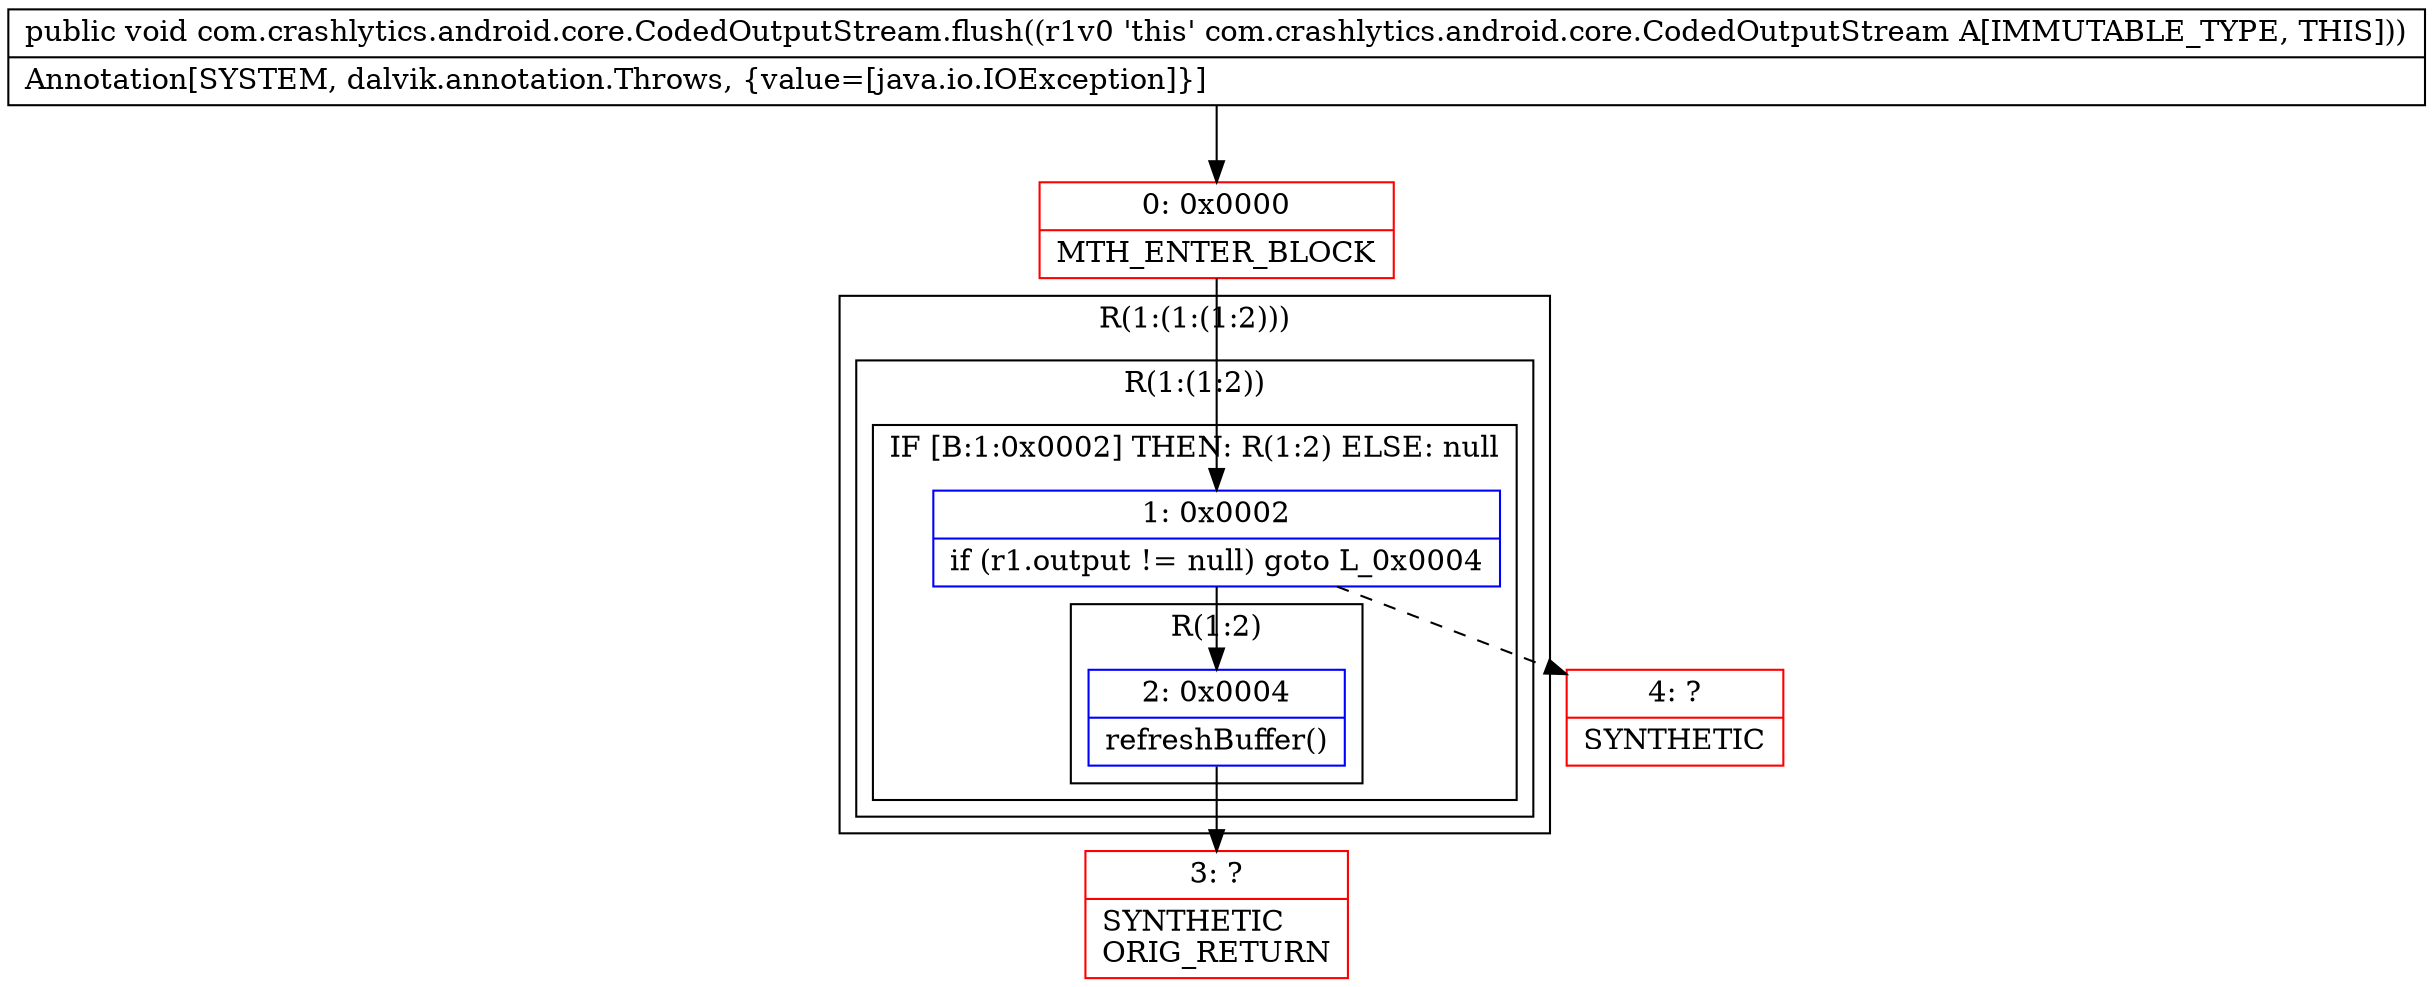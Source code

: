 digraph "CFG forcom.crashlytics.android.core.CodedOutputStream.flush()V" {
subgraph cluster_Region_1536469865 {
label = "R(1:(1:(1:2)))";
node [shape=record,color=blue];
subgraph cluster_Region_733514986 {
label = "R(1:(1:2))";
node [shape=record,color=blue];
subgraph cluster_IfRegion_1546661017 {
label = "IF [B:1:0x0002] THEN: R(1:2) ELSE: null";
node [shape=record,color=blue];
Node_1 [shape=record,label="{1\:\ 0x0002|if (r1.output != null) goto L_0x0004\l}"];
subgraph cluster_Region_251073727 {
label = "R(1:2)";
node [shape=record,color=blue];
Node_2 [shape=record,label="{2\:\ 0x0004|refreshBuffer()\l}"];
}
}
}
}
Node_0 [shape=record,color=red,label="{0\:\ 0x0000|MTH_ENTER_BLOCK\l}"];
Node_3 [shape=record,color=red,label="{3\:\ ?|SYNTHETIC\lORIG_RETURN\l}"];
Node_4 [shape=record,color=red,label="{4\:\ ?|SYNTHETIC\l}"];
MethodNode[shape=record,label="{public void com.crashlytics.android.core.CodedOutputStream.flush((r1v0 'this' com.crashlytics.android.core.CodedOutputStream A[IMMUTABLE_TYPE, THIS]))  | Annotation[SYSTEM, dalvik.annotation.Throws, \{value=[java.io.IOException]\}]\l}"];
MethodNode -> Node_0;
Node_1 -> Node_2;
Node_1 -> Node_4[style=dashed];
Node_2 -> Node_3;
Node_0 -> Node_1;
}

